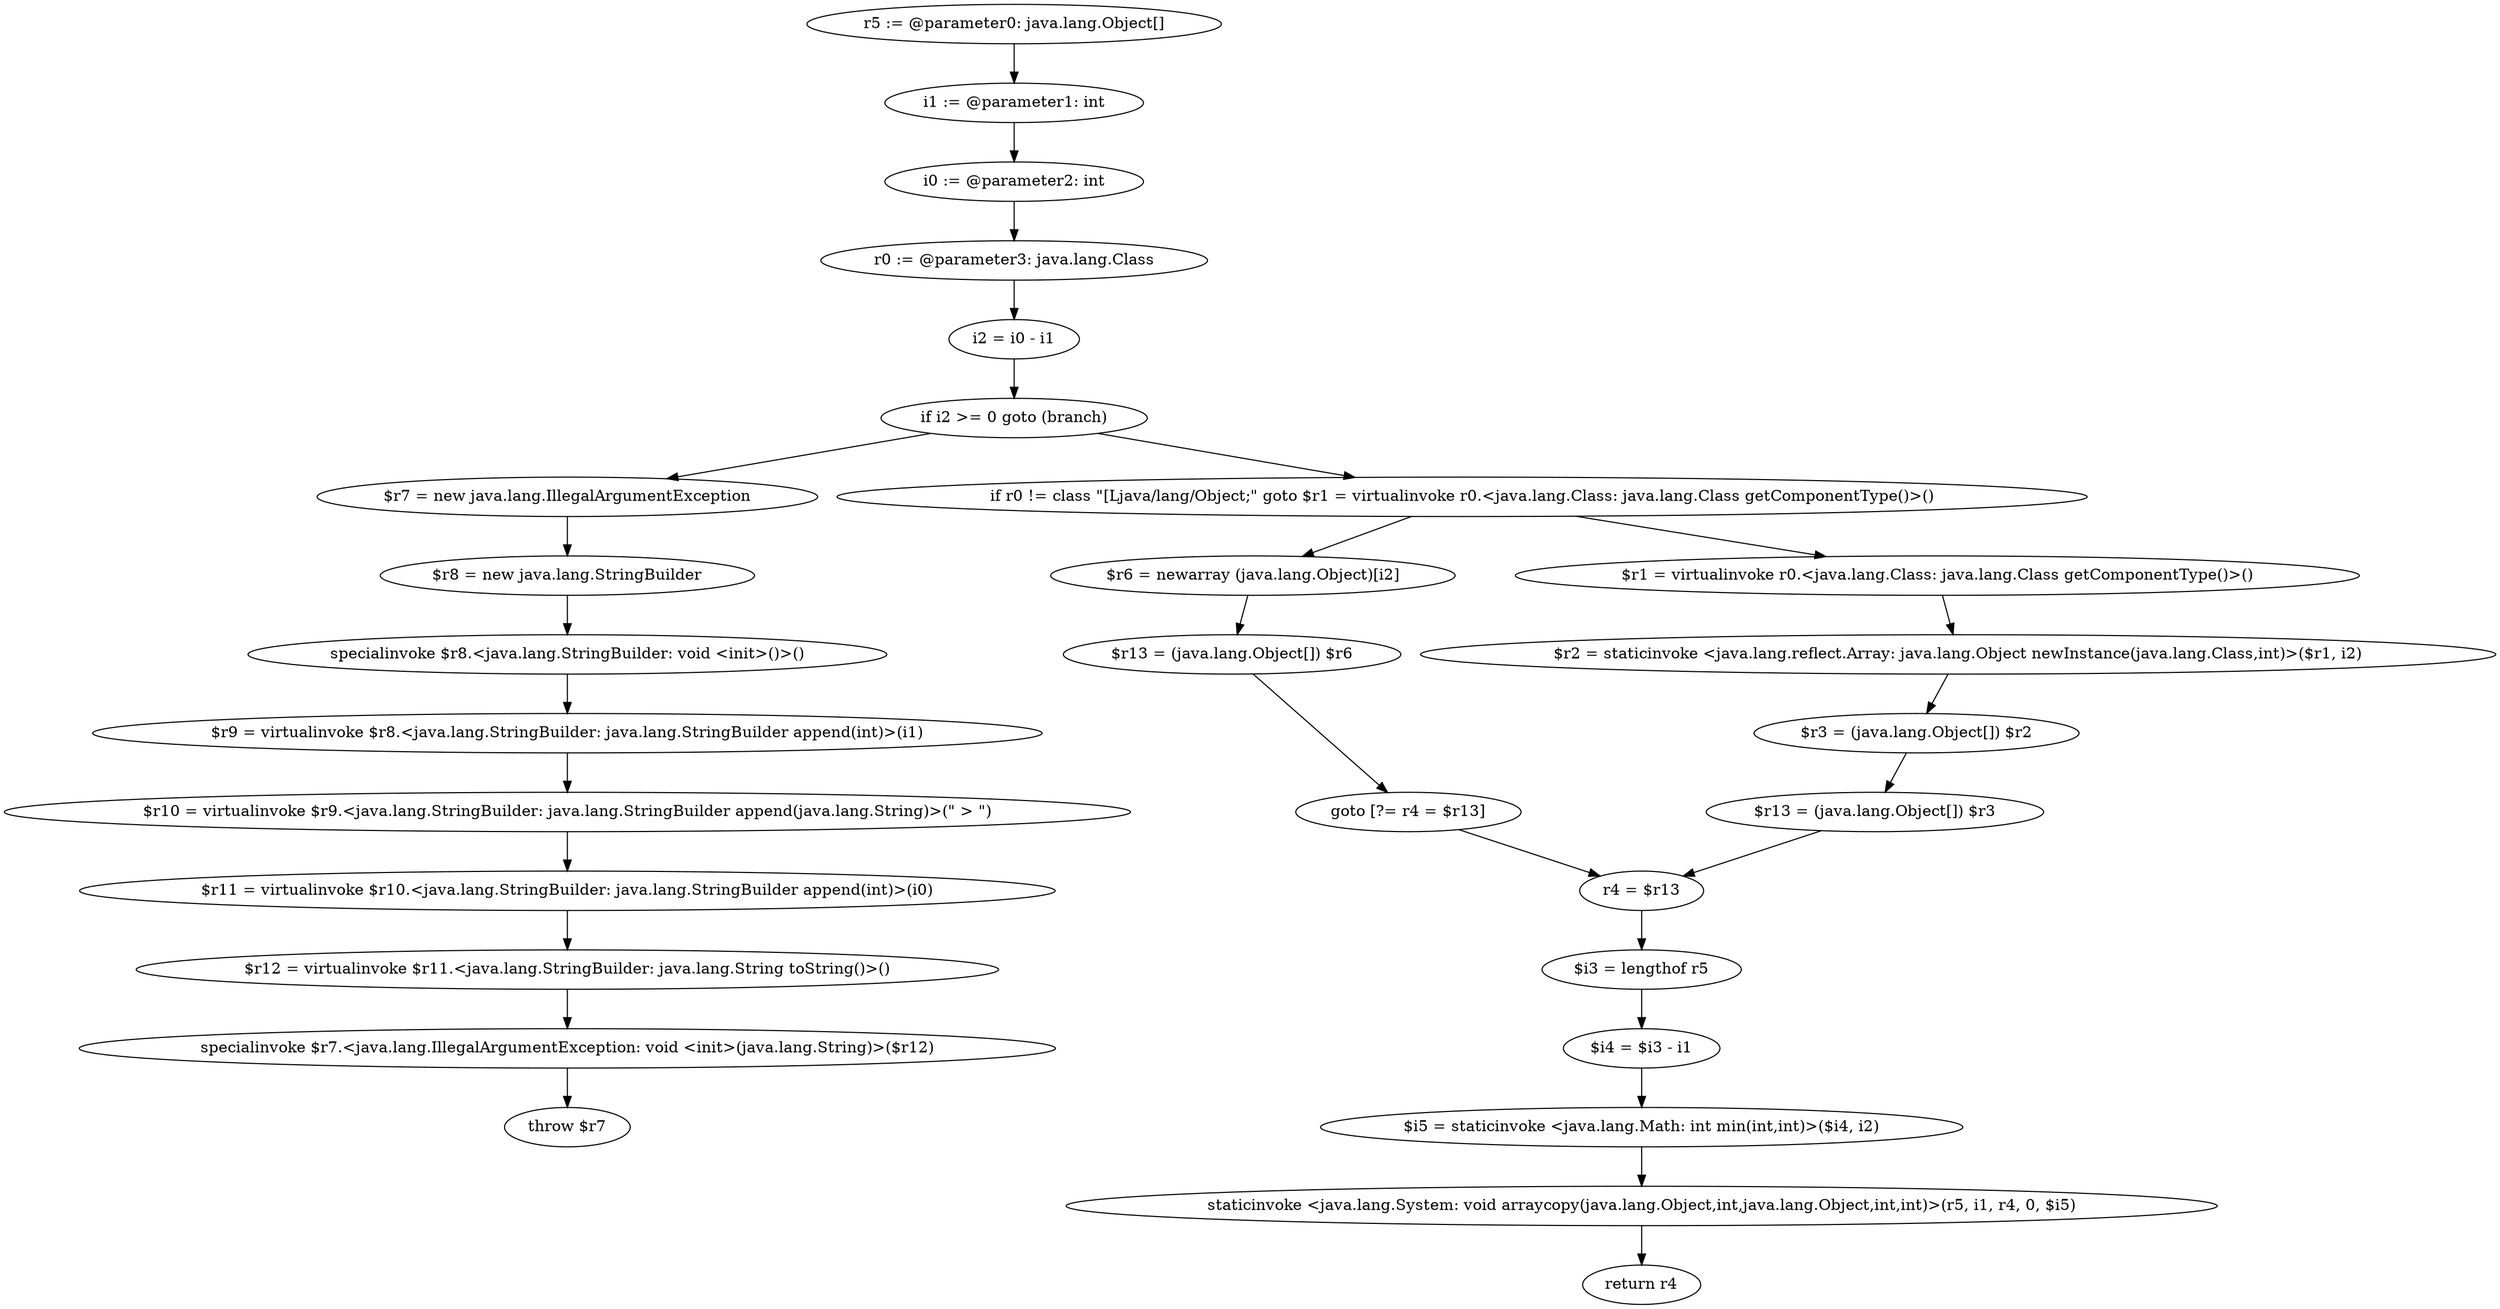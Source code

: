 digraph "unitGraph" {
    "r5 := @parameter0: java.lang.Object[]"
    "i1 := @parameter1: int"
    "i0 := @parameter2: int"
    "r0 := @parameter3: java.lang.Class"
    "i2 = i0 - i1"
    "if i2 >= 0 goto (branch)"
    "$r7 = new java.lang.IllegalArgumentException"
    "$r8 = new java.lang.StringBuilder"
    "specialinvoke $r8.<java.lang.StringBuilder: void <init>()>()"
    "$r9 = virtualinvoke $r8.<java.lang.StringBuilder: java.lang.StringBuilder append(int)>(i1)"
    "$r10 = virtualinvoke $r9.<java.lang.StringBuilder: java.lang.StringBuilder append(java.lang.String)>(\" > \")"
    "$r11 = virtualinvoke $r10.<java.lang.StringBuilder: java.lang.StringBuilder append(int)>(i0)"
    "$r12 = virtualinvoke $r11.<java.lang.StringBuilder: java.lang.String toString()>()"
    "specialinvoke $r7.<java.lang.IllegalArgumentException: void <init>(java.lang.String)>($r12)"
    "throw $r7"
    "if r0 != class \"[Ljava/lang/Object;\" goto $r1 = virtualinvoke r0.<java.lang.Class: java.lang.Class getComponentType()>()"
    "$r6 = newarray (java.lang.Object)[i2]"
    "$r13 = (java.lang.Object[]) $r6"
    "goto [?= r4 = $r13]"
    "$r1 = virtualinvoke r0.<java.lang.Class: java.lang.Class getComponentType()>()"
    "$r2 = staticinvoke <java.lang.reflect.Array: java.lang.Object newInstance(java.lang.Class,int)>($r1, i2)"
    "$r3 = (java.lang.Object[]) $r2"
    "$r13 = (java.lang.Object[]) $r3"
    "r4 = $r13"
    "$i3 = lengthof r5"
    "$i4 = $i3 - i1"
    "$i5 = staticinvoke <java.lang.Math: int min(int,int)>($i4, i2)"
    "staticinvoke <java.lang.System: void arraycopy(java.lang.Object,int,java.lang.Object,int,int)>(r5, i1, r4, 0, $i5)"
    "return r4"
    "r5 := @parameter0: java.lang.Object[]"->"i1 := @parameter1: int";
    "i1 := @parameter1: int"->"i0 := @parameter2: int";
    "i0 := @parameter2: int"->"r0 := @parameter3: java.lang.Class";
    "r0 := @parameter3: java.lang.Class"->"i2 = i0 - i1";
    "i2 = i0 - i1"->"if i2 >= 0 goto (branch)";
    "if i2 >= 0 goto (branch)"->"$r7 = new java.lang.IllegalArgumentException";
    "if i2 >= 0 goto (branch)"->"if r0 != class \"[Ljava/lang/Object;\" goto $r1 = virtualinvoke r0.<java.lang.Class: java.lang.Class getComponentType()>()";
    "$r7 = new java.lang.IllegalArgumentException"->"$r8 = new java.lang.StringBuilder";
    "$r8 = new java.lang.StringBuilder"->"specialinvoke $r8.<java.lang.StringBuilder: void <init>()>()";
    "specialinvoke $r8.<java.lang.StringBuilder: void <init>()>()"->"$r9 = virtualinvoke $r8.<java.lang.StringBuilder: java.lang.StringBuilder append(int)>(i1)";
    "$r9 = virtualinvoke $r8.<java.lang.StringBuilder: java.lang.StringBuilder append(int)>(i1)"->"$r10 = virtualinvoke $r9.<java.lang.StringBuilder: java.lang.StringBuilder append(java.lang.String)>(\" > \")";
    "$r10 = virtualinvoke $r9.<java.lang.StringBuilder: java.lang.StringBuilder append(java.lang.String)>(\" > \")"->"$r11 = virtualinvoke $r10.<java.lang.StringBuilder: java.lang.StringBuilder append(int)>(i0)";
    "$r11 = virtualinvoke $r10.<java.lang.StringBuilder: java.lang.StringBuilder append(int)>(i0)"->"$r12 = virtualinvoke $r11.<java.lang.StringBuilder: java.lang.String toString()>()";
    "$r12 = virtualinvoke $r11.<java.lang.StringBuilder: java.lang.String toString()>()"->"specialinvoke $r7.<java.lang.IllegalArgumentException: void <init>(java.lang.String)>($r12)";
    "specialinvoke $r7.<java.lang.IllegalArgumentException: void <init>(java.lang.String)>($r12)"->"throw $r7";
    "if r0 != class \"[Ljava/lang/Object;\" goto $r1 = virtualinvoke r0.<java.lang.Class: java.lang.Class getComponentType()>()"->"$r6 = newarray (java.lang.Object)[i2]";
    "if r0 != class \"[Ljava/lang/Object;\" goto $r1 = virtualinvoke r0.<java.lang.Class: java.lang.Class getComponentType()>()"->"$r1 = virtualinvoke r0.<java.lang.Class: java.lang.Class getComponentType()>()";
    "$r6 = newarray (java.lang.Object)[i2]"->"$r13 = (java.lang.Object[]) $r6";
    "$r13 = (java.lang.Object[]) $r6"->"goto [?= r4 = $r13]";
    "goto [?= r4 = $r13]"->"r4 = $r13";
    "$r1 = virtualinvoke r0.<java.lang.Class: java.lang.Class getComponentType()>()"->"$r2 = staticinvoke <java.lang.reflect.Array: java.lang.Object newInstance(java.lang.Class,int)>($r1, i2)";
    "$r2 = staticinvoke <java.lang.reflect.Array: java.lang.Object newInstance(java.lang.Class,int)>($r1, i2)"->"$r3 = (java.lang.Object[]) $r2";
    "$r3 = (java.lang.Object[]) $r2"->"$r13 = (java.lang.Object[]) $r3";
    "$r13 = (java.lang.Object[]) $r3"->"r4 = $r13";
    "r4 = $r13"->"$i3 = lengthof r5";
    "$i3 = lengthof r5"->"$i4 = $i3 - i1";
    "$i4 = $i3 - i1"->"$i5 = staticinvoke <java.lang.Math: int min(int,int)>($i4, i2)";
    "$i5 = staticinvoke <java.lang.Math: int min(int,int)>($i4, i2)"->"staticinvoke <java.lang.System: void arraycopy(java.lang.Object,int,java.lang.Object,int,int)>(r5, i1, r4, 0, $i5)";
    "staticinvoke <java.lang.System: void arraycopy(java.lang.Object,int,java.lang.Object,int,int)>(r5, i1, r4, 0, $i5)"->"return r4";
}
